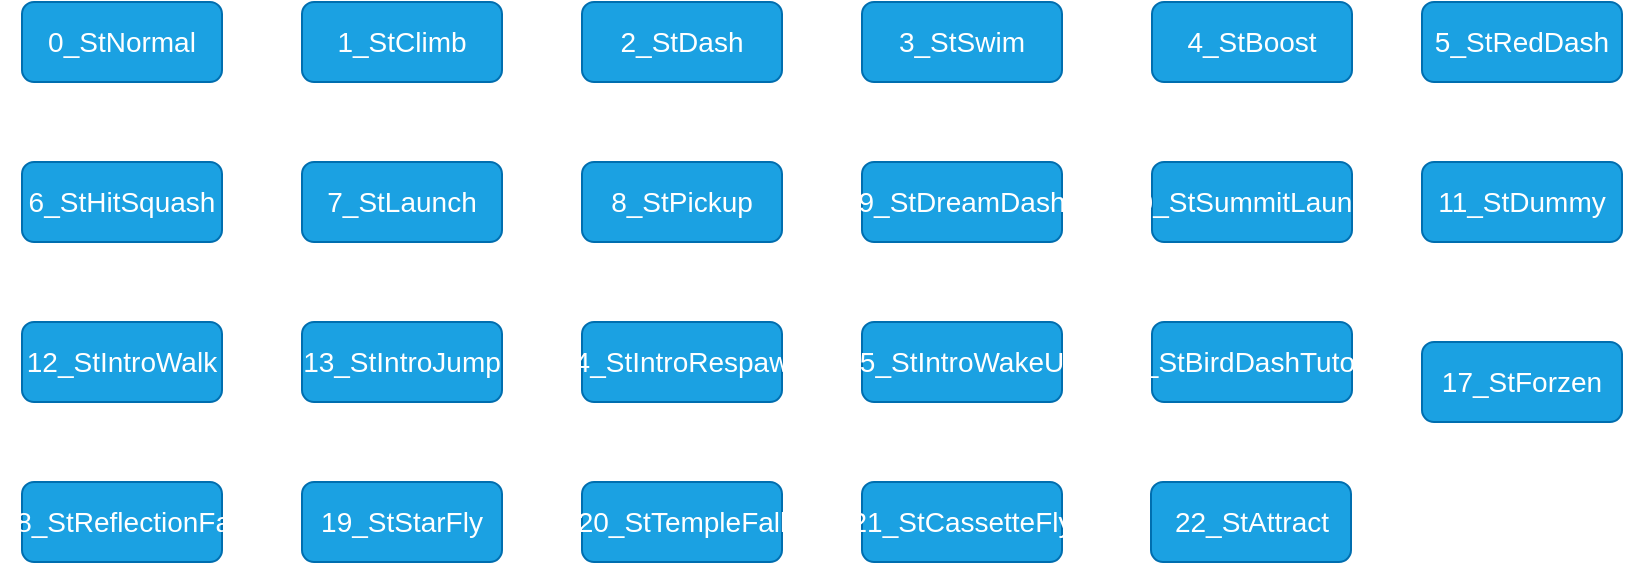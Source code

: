 <mxfile>
    <diagram id="svwvPRks1Ym2OCKNvQ3-" name="第 1 页">
        <mxGraphModel dx="1264" dy="920" grid="1" gridSize="10" guides="1" tooltips="1" connect="1" arrows="1" fold="1" page="1" pageScale="1" pageWidth="1169" pageHeight="1654" math="0" shadow="0">
            <root>
                <mxCell id="0"/>
                <mxCell id="1" parent="0"/>
                <mxCell id="2" value="&lt;font style=&quot;font-size: 14px&quot;&gt;0_StNormal&lt;/font&gt;" style="rounded=1;whiteSpace=wrap;html=1;fillColor=#1ba1e2;fontColor=#ffffff;strokeColor=#006EAF;" vertex="1" parent="1">
                    <mxGeometry x="20" y="200" width="100" height="40" as="geometry"/>
                </mxCell>
                <mxCell id="4" value="&lt;font style=&quot;font-size: 14px&quot;&gt;1_StClimb&lt;/font&gt;" style="rounded=1;whiteSpace=wrap;html=1;fillColor=#1ba1e2;fontColor=#ffffff;strokeColor=#006EAF;" vertex="1" parent="1">
                    <mxGeometry x="160" y="200" width="100" height="40" as="geometry"/>
                </mxCell>
                <mxCell id="5" value="&lt;font style=&quot;font-size: 14px&quot;&gt;2_StDash&lt;/font&gt;" style="rounded=1;whiteSpace=wrap;html=1;fillColor=#1ba1e2;fontColor=#ffffff;strokeColor=#006EAF;" vertex="1" parent="1">
                    <mxGeometry x="300" y="200" width="100" height="40" as="geometry"/>
                </mxCell>
                <mxCell id="6" value="&lt;font style=&quot;font-size: 14px&quot;&gt;3_StSwim&lt;/font&gt;" style="rounded=1;whiteSpace=wrap;html=1;fillColor=#1ba1e2;fontColor=#ffffff;strokeColor=#006EAF;" vertex="1" parent="1">
                    <mxGeometry x="440" y="200" width="100" height="40" as="geometry"/>
                </mxCell>
                <mxCell id="7" value="&lt;font style=&quot;font-size: 14px&quot;&gt;4_StBoost&lt;/font&gt;" style="rounded=1;whiteSpace=wrap;html=1;fillColor=#1ba1e2;fontColor=#ffffff;strokeColor=#006EAF;" vertex="1" parent="1">
                    <mxGeometry x="585" y="200" width="100" height="40" as="geometry"/>
                </mxCell>
                <mxCell id="8" value="&lt;font style=&quot;font-size: 14px&quot;&gt;5_StRedDash&lt;/font&gt;" style="rounded=1;whiteSpace=wrap;html=1;fillColor=#1ba1e2;fontColor=#ffffff;strokeColor=#006EAF;" vertex="1" parent="1">
                    <mxGeometry x="720" y="200" width="100" height="40" as="geometry"/>
                </mxCell>
                <mxCell id="9" value="&lt;font style=&quot;font-size: 14px&quot;&gt;6_StHitSquash&lt;/font&gt;" style="rounded=1;whiteSpace=wrap;html=1;fillColor=#1ba1e2;fontColor=#ffffff;strokeColor=#006EAF;" vertex="1" parent="1">
                    <mxGeometry x="20" y="280" width="100" height="40" as="geometry"/>
                </mxCell>
                <mxCell id="10" value="&lt;font style=&quot;font-size: 14px&quot;&gt;7_StLaunch&lt;/font&gt;" style="rounded=1;whiteSpace=wrap;html=1;fillColor=#1ba1e2;fontColor=#ffffff;strokeColor=#006EAF;" vertex="1" parent="1">
                    <mxGeometry x="160" y="280" width="100" height="40" as="geometry"/>
                </mxCell>
                <mxCell id="11" value="&lt;font style=&quot;font-size: 14px&quot;&gt;8_StPickup&lt;/font&gt;" style="rounded=1;whiteSpace=wrap;html=1;fillColor=#1ba1e2;fontColor=#ffffff;strokeColor=#006EAF;" vertex="1" parent="1">
                    <mxGeometry x="300" y="280" width="100" height="40" as="geometry"/>
                </mxCell>
                <mxCell id="12" value="&lt;font style=&quot;font-size: 14px&quot;&gt;9_StDreamDash&lt;/font&gt;" style="rounded=1;whiteSpace=wrap;html=1;fillColor=#1ba1e2;fontColor=#ffffff;strokeColor=#006EAF;" vertex="1" parent="1">
                    <mxGeometry x="440" y="280" width="100" height="40" as="geometry"/>
                </mxCell>
                <mxCell id="13" value="&lt;font style=&quot;font-size: 14px&quot;&gt;10_StSummitLaunch&lt;/font&gt;" style="rounded=1;whiteSpace=wrap;html=1;fillColor=#1ba1e2;fontColor=#ffffff;strokeColor=#006EAF;" vertex="1" parent="1">
                    <mxGeometry x="585" y="280" width="100" height="40" as="geometry"/>
                </mxCell>
                <mxCell id="14" value="&lt;span style=&quot;font-size: 14px&quot;&gt;11_StDummy&lt;/span&gt;" style="rounded=1;whiteSpace=wrap;html=1;fillColor=#1ba1e2;fontColor=#ffffff;strokeColor=#006EAF;" vertex="1" parent="1">
                    <mxGeometry x="720" y="280" width="100" height="40" as="geometry"/>
                </mxCell>
                <mxCell id="15" value="&lt;span style=&quot;font-size: 14px&quot;&gt;12_StIntroWalk&lt;/span&gt;" style="rounded=1;whiteSpace=wrap;html=1;fillColor=#1ba1e2;fontColor=#ffffff;strokeColor=#006EAF;" vertex="1" parent="1">
                    <mxGeometry x="20" y="360" width="100" height="40" as="geometry"/>
                </mxCell>
                <mxCell id="16" value="&lt;span style=&quot;font-size: 14px&quot;&gt;13_StIntroJump&lt;/span&gt;" style="rounded=1;whiteSpace=wrap;html=1;fillColor=#1ba1e2;fontColor=#ffffff;strokeColor=#006EAF;" vertex="1" parent="1">
                    <mxGeometry x="160" y="360" width="100" height="40" as="geometry"/>
                </mxCell>
                <mxCell id="17" value="&lt;span style=&quot;font-size: 14px&quot;&gt;14_StIntroRespawn&lt;/span&gt;" style="rounded=1;whiteSpace=wrap;html=1;fillColor=#1ba1e2;fontColor=#ffffff;strokeColor=#006EAF;" vertex="1" parent="1">
                    <mxGeometry x="300" y="360" width="100" height="40" as="geometry"/>
                </mxCell>
                <mxCell id="18" value="&lt;span style=&quot;font-size: 14px&quot;&gt;15_StIntroWakeUp&lt;/span&gt;" style="rounded=1;whiteSpace=wrap;html=1;fillColor=#1ba1e2;fontColor=#ffffff;strokeColor=#006EAF;" vertex="1" parent="1">
                    <mxGeometry x="440" y="360" width="100" height="40" as="geometry"/>
                </mxCell>
                <mxCell id="19" value="&lt;span style=&quot;font-size: 14px&quot;&gt;16_StBirdDashTutorial&lt;/span&gt;" style="rounded=1;whiteSpace=wrap;html=1;fillColor=#1ba1e2;fontColor=#ffffff;strokeColor=#006EAF;" vertex="1" parent="1">
                    <mxGeometry x="585" y="360" width="100" height="40" as="geometry"/>
                </mxCell>
                <mxCell id="20" value="&lt;span style=&quot;font-size: 14px&quot;&gt;17_StForzen&lt;/span&gt;" style="rounded=1;whiteSpace=wrap;html=1;fillColor=#1ba1e2;fontColor=#ffffff;strokeColor=#006EAF;" vertex="1" parent="1">
                    <mxGeometry x="720" y="370" width="100" height="40" as="geometry"/>
                </mxCell>
                <mxCell id="21" value="&lt;span style=&quot;font-size: 14px&quot;&gt;18_StReflectionFall&lt;/span&gt;" style="rounded=1;whiteSpace=wrap;html=1;fillColor=#1ba1e2;fontColor=#ffffff;strokeColor=#006EAF;" vertex="1" parent="1">
                    <mxGeometry x="20" y="440" width="100" height="40" as="geometry"/>
                </mxCell>
                <mxCell id="22" value="&lt;span style=&quot;font-size: 14px&quot;&gt;19_StStarFly&lt;/span&gt;" style="rounded=1;whiteSpace=wrap;html=1;fillColor=#1ba1e2;fontColor=#ffffff;strokeColor=#006EAF;" vertex="1" parent="1">
                    <mxGeometry x="160" y="440" width="100" height="40" as="geometry"/>
                </mxCell>
                <mxCell id="23" value="&lt;span style=&quot;font-size: 14px&quot;&gt;20_StTempleFall&lt;/span&gt;" style="rounded=1;whiteSpace=wrap;html=1;fillColor=#1ba1e2;fontColor=#ffffff;strokeColor=#006EAF;" vertex="1" parent="1">
                    <mxGeometry x="300" y="440" width="100" height="40" as="geometry"/>
                </mxCell>
                <mxCell id="24" value="&lt;span style=&quot;font-size: 14px&quot;&gt;21_StCassetteFly&lt;/span&gt;" style="rounded=1;whiteSpace=wrap;html=1;fillColor=#1ba1e2;fontColor=#ffffff;strokeColor=#006EAF;" vertex="1" parent="1">
                    <mxGeometry x="440" y="440" width="100" height="40" as="geometry"/>
                </mxCell>
                <mxCell id="25" value="&lt;span style=&quot;font-size: 14px&quot;&gt;22_StAttract&lt;/span&gt;" style="rounded=1;whiteSpace=wrap;html=1;fillColor=#1ba1e2;fontColor=#ffffff;strokeColor=#006EAF;" vertex="1" parent="1">
                    <mxGeometry x="584.5" y="440" width="100" height="40" as="geometry"/>
                </mxCell>
            </root>
        </mxGraphModel>
    </diagram>
</mxfile>